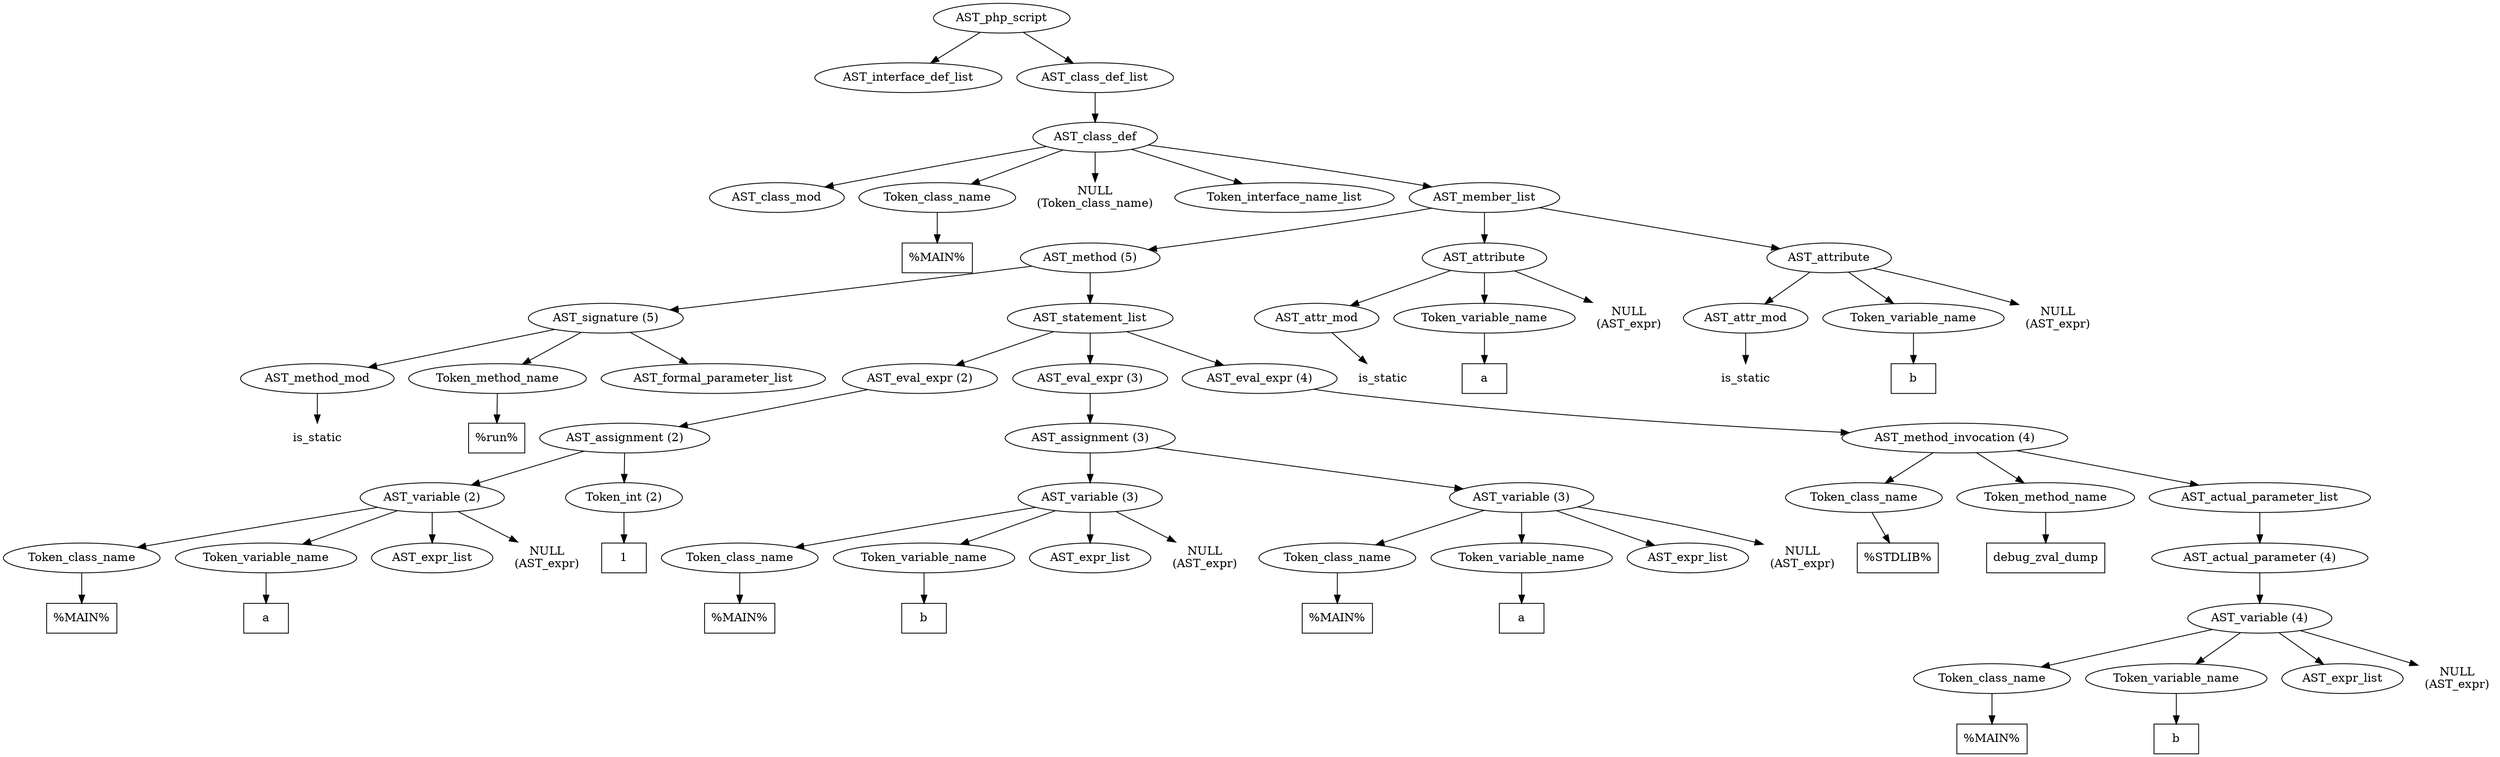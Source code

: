 /*
 * AST in dot format generated by phc -- the PHP compiler
 */

digraph AST {
node_0 [label="AST_php_script"];
node_1 [label="AST_interface_def_list"];
node_2 [label="AST_class_def_list"];
node_3 [label="AST_class_def"];
node_4 [label="AST_class_mod"];
node_5 [label="Token_class_name"];
node_6 [label="%MAIN%", shape=box]
node_5 -> node_6;
node_7 [label="NULL\n(Token_class_name)", shape=plaintext]
node_8 [label="Token_interface_name_list"];
node_9 [label="AST_member_list"];
node_10 [label="AST_method (5)"];
node_11 [label="AST_signature (5)"];
node_12 [label="AST_method_mod"];
node_13 [label="is_static", shape=plaintext]
node_12 -> node_13;
node_14 [label="Token_method_name"];
node_15 [label="%run%", shape=box]
node_14 -> node_15;
node_16 [label="AST_formal_parameter_list"];
node_11 -> node_16;
node_11 -> node_14;
node_11 -> node_12;
node_17 [label="AST_statement_list"];
node_18 [label="AST_eval_expr (2)"];
node_19 [label="AST_assignment (2)"];
node_20 [label="AST_variable (2)"];
node_21 [label="Token_class_name"];
node_22 [label="%MAIN%", shape=box]
node_21 -> node_22;
node_23 [label="Token_variable_name"];
node_24 [label="a", shape=box]
node_23 -> node_24;
node_25 [label="AST_expr_list"];
node_26 [label="NULL\n(AST_expr)", shape=plaintext]
node_20 -> node_26;
node_20 -> node_25;
node_20 -> node_23;
node_20 -> node_21;
node_27 [label="Token_int (2)"];
node_28 [label="1", shape=box]
node_27 -> node_28;
node_19 -> node_27;
node_19 -> node_20;
node_18 -> node_19;
node_29 [label="AST_eval_expr (3)"];
node_30 [label="AST_assignment (3)"];
node_31 [label="AST_variable (3)"];
node_32 [label="Token_class_name"];
node_33 [label="%MAIN%", shape=box]
node_32 -> node_33;
node_34 [label="Token_variable_name"];
node_35 [label="b", shape=box]
node_34 -> node_35;
node_36 [label="AST_expr_list"];
node_37 [label="NULL\n(AST_expr)", shape=plaintext]
node_31 -> node_37;
node_31 -> node_36;
node_31 -> node_34;
node_31 -> node_32;
node_38 [label="AST_variable (3)"];
node_39 [label="Token_class_name"];
node_40 [label="%MAIN%", shape=box]
node_39 -> node_40;
node_41 [label="Token_variable_name"];
node_42 [label="a", shape=box]
node_41 -> node_42;
node_43 [label="AST_expr_list"];
node_44 [label="NULL\n(AST_expr)", shape=plaintext]
node_38 -> node_44;
node_38 -> node_43;
node_38 -> node_41;
node_38 -> node_39;
node_30 -> node_38;
node_30 -> node_31;
node_29 -> node_30;
node_45 [label="AST_eval_expr (4)"];
node_46 [label="AST_method_invocation (4)"];
node_47 [label="Token_class_name"];
node_48 [label="%STDLIB%", shape=box]
node_47 -> node_48;
node_49 [label="Token_method_name"];
node_50 [label="debug_zval_dump", shape=box]
node_49 -> node_50;
node_51 [label="AST_actual_parameter_list"];
node_52 [label="AST_actual_parameter (4)"];
node_53 [label="AST_variable (4)"];
node_54 [label="Token_class_name"];
node_55 [label="%MAIN%", shape=box]
node_54 -> node_55;
node_56 [label="Token_variable_name"];
node_57 [label="b", shape=box]
node_56 -> node_57;
node_58 [label="AST_expr_list"];
node_59 [label="NULL\n(AST_expr)", shape=plaintext]
node_53 -> node_59;
node_53 -> node_58;
node_53 -> node_56;
node_53 -> node_54;
node_52 -> node_53;
node_51 -> node_52;
node_46 -> node_51;
node_46 -> node_49;
node_46 -> node_47;
node_45 -> node_46;
node_17 -> node_45;
node_17 -> node_29;
node_17 -> node_18;
node_10 -> node_17;
node_10 -> node_11;
node_60 [label="AST_attribute"];
node_61 [label="AST_attr_mod"];
node_62 [label="is_static", shape=plaintext]
node_61 -> node_62;
node_63 [label="Token_variable_name"];
node_64 [label="a", shape=box]
node_63 -> node_64;
node_65 [label="NULL\n(AST_expr)", shape=plaintext]
node_60 -> node_65;
node_60 -> node_63;
node_60 -> node_61;
node_66 [label="AST_attribute"];
node_67 [label="AST_attr_mod"];
node_68 [label="is_static", shape=plaintext]
node_67 -> node_68;
node_69 [label="Token_variable_name"];
node_70 [label="b", shape=box]
node_69 -> node_70;
node_71 [label="NULL\n(AST_expr)", shape=plaintext]
node_66 -> node_71;
node_66 -> node_69;
node_66 -> node_67;
node_9 -> node_66;
node_9 -> node_60;
node_9 -> node_10;
node_3 -> node_9;
node_3 -> node_8;
node_3 -> node_7;
node_3 -> node_5;
node_3 -> node_4;
node_2 -> node_3;
node_0 -> node_2;
node_0 -> node_1;
}

